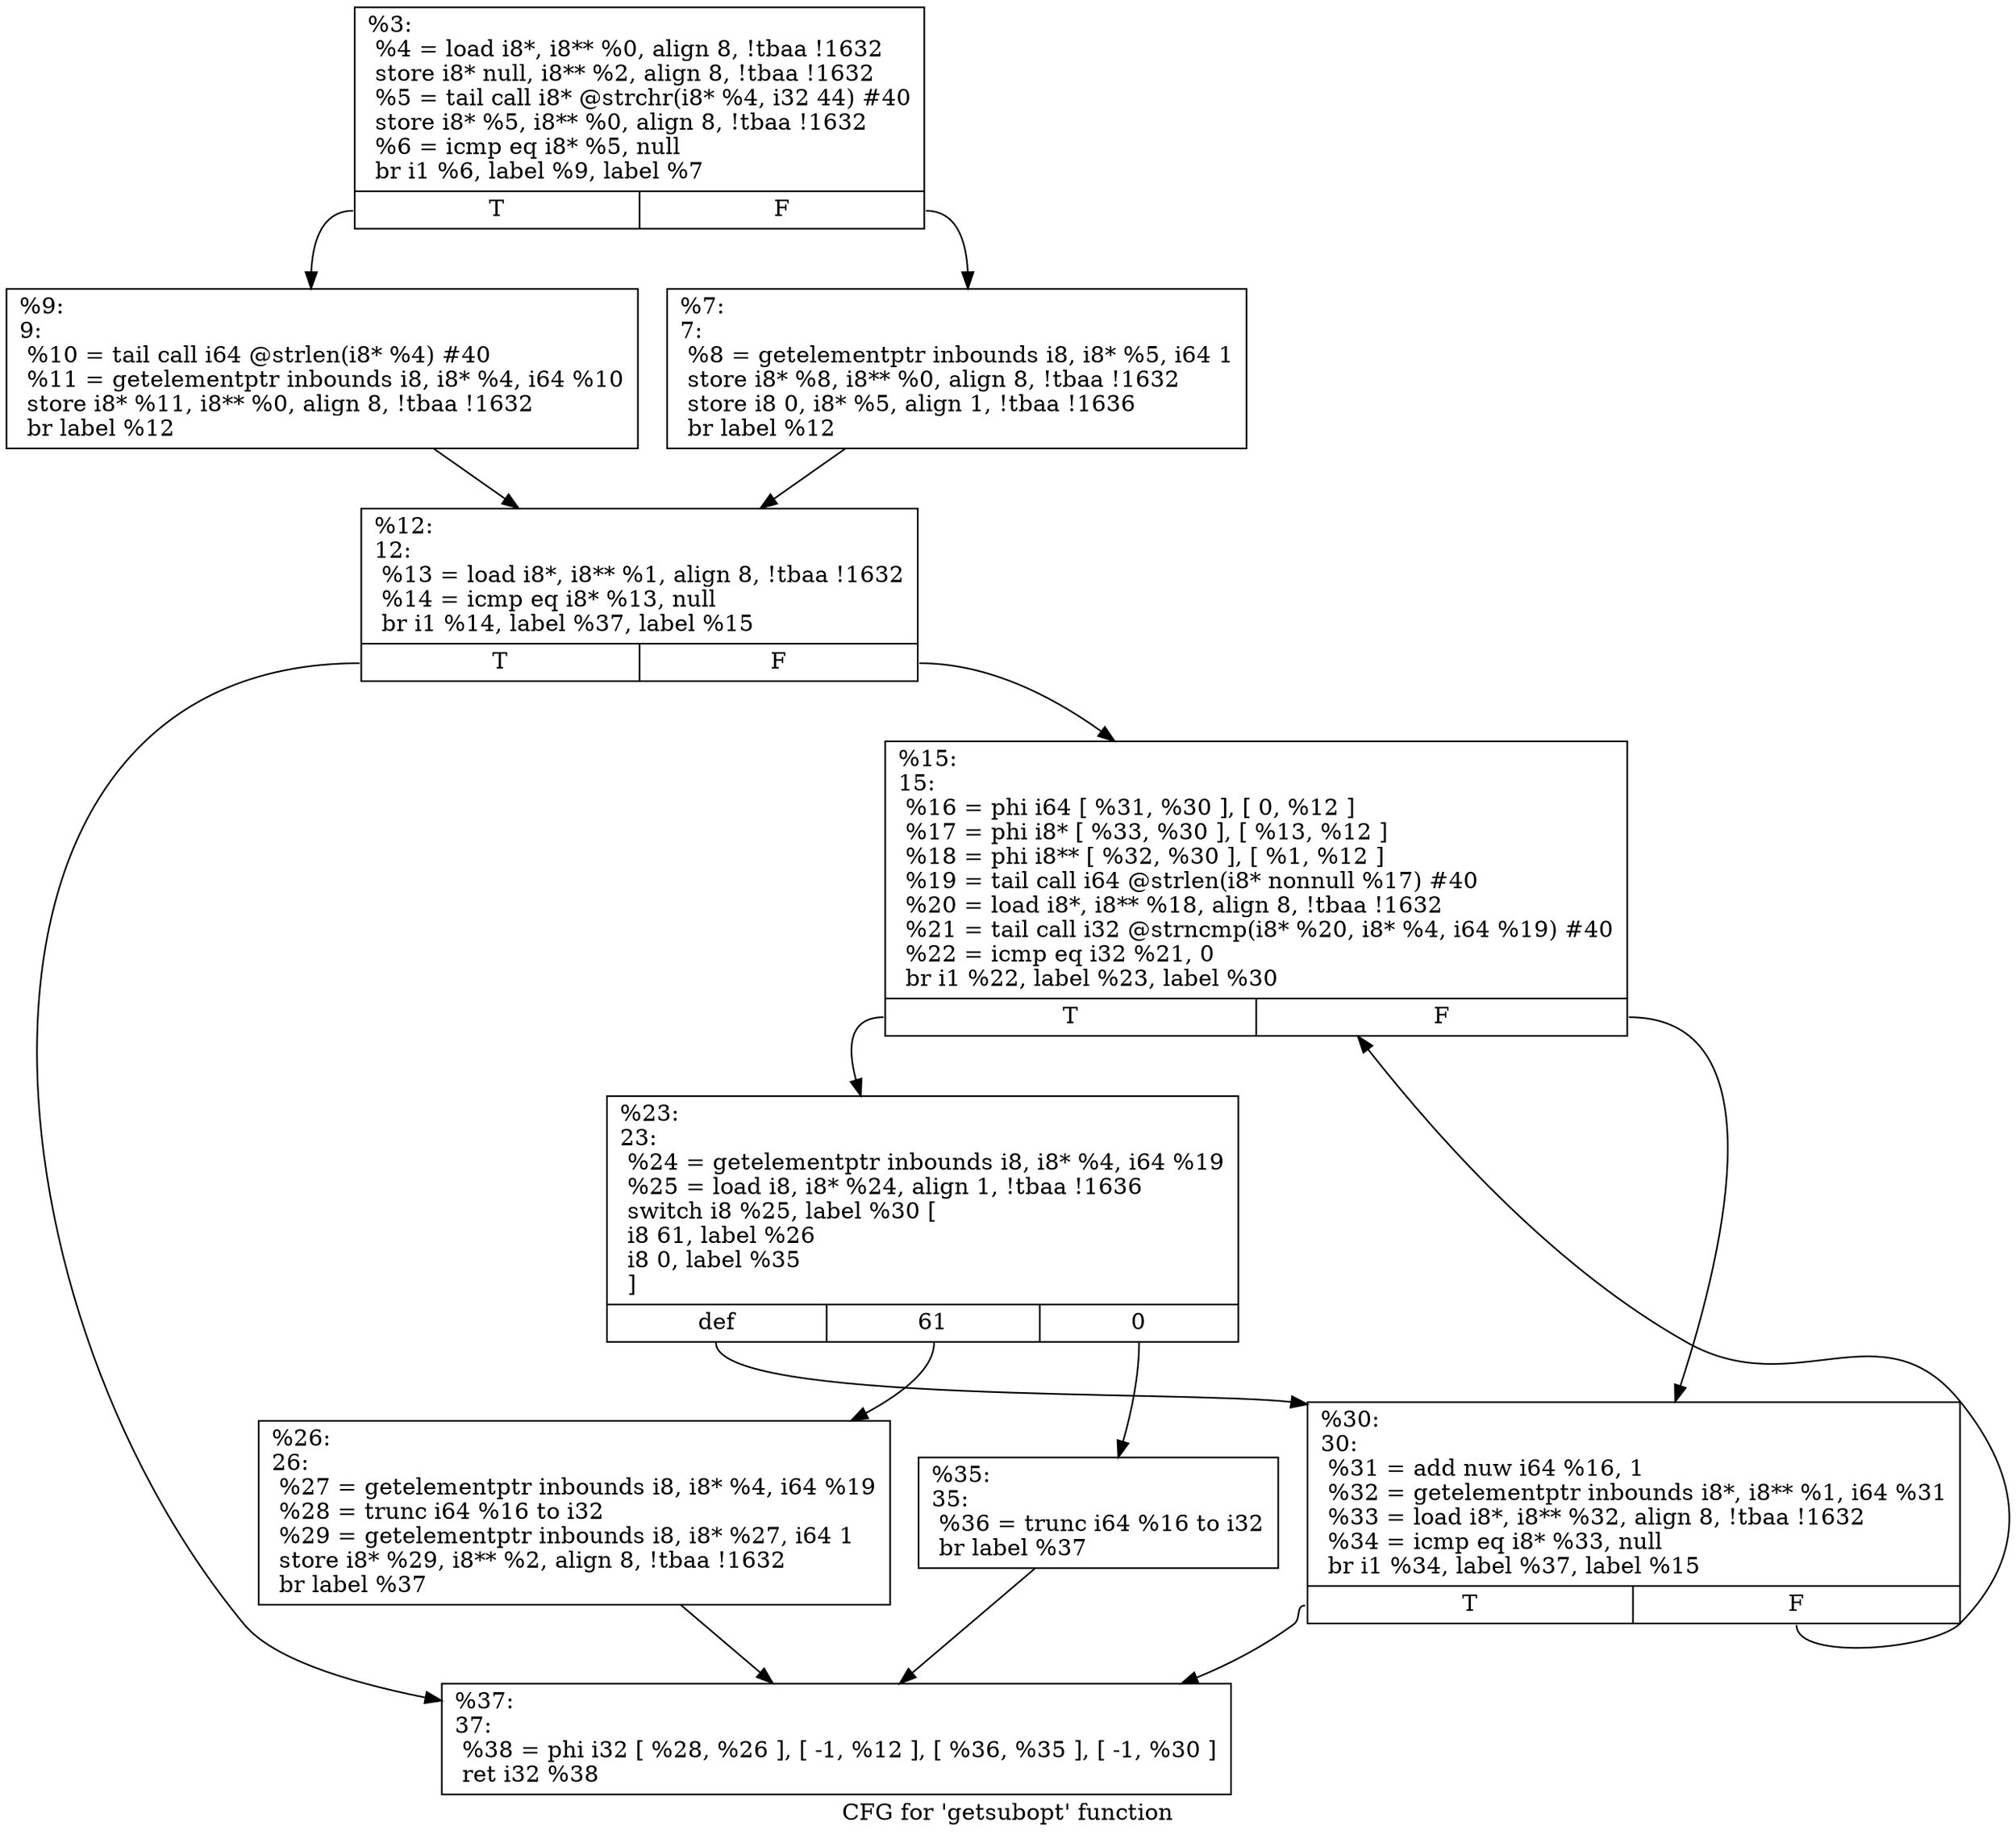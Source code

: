 digraph "CFG for 'getsubopt' function" {
	label="CFG for 'getsubopt' function";

	Node0x1c7dfa0 [shape=record,label="{%3:\l  %4 = load i8*, i8** %0, align 8, !tbaa !1632\l  store i8* null, i8** %2, align 8, !tbaa !1632\l  %5 = tail call i8* @strchr(i8* %4, i32 44) #40\l  store i8* %5, i8** %0, align 8, !tbaa !1632\l  %6 = icmp eq i8* %5, null\l  br i1 %6, label %9, label %7\l|{<s0>T|<s1>F}}"];
	Node0x1c7dfa0:s0 -> Node0x1c7e120;
	Node0x1c7dfa0:s1 -> Node0x1c7e0d0;
	Node0x1c7e0d0 [shape=record,label="{%7:\l7:                                                \l  %8 = getelementptr inbounds i8, i8* %5, i64 1\l  store i8* %8, i8** %0, align 8, !tbaa !1632\l  store i8 0, i8* %5, align 1, !tbaa !1636\l  br label %12\l}"];
	Node0x1c7e0d0 -> Node0x1c7e170;
	Node0x1c7e120 [shape=record,label="{%9:\l9:                                                \l  %10 = tail call i64 @strlen(i8* %4) #40\l  %11 = getelementptr inbounds i8, i8* %4, i64 %10\l  store i8* %11, i8** %0, align 8, !tbaa !1632\l  br label %12\l}"];
	Node0x1c7e120 -> Node0x1c7e170;
	Node0x1c7e170 [shape=record,label="{%12:\l12:                                               \l  %13 = load i8*, i8** %1, align 8, !tbaa !1632\l  %14 = icmp eq i8* %13, null\l  br i1 %14, label %37, label %15\l|{<s0>T|<s1>F}}"];
	Node0x1c7e170:s0 -> Node0x1c7e350;
	Node0x1c7e170:s1 -> Node0x1c7e1c0;
	Node0x1c7e1c0 [shape=record,label="{%15:\l15:                                               \l  %16 = phi i64 [ %31, %30 ], [ 0, %12 ]\l  %17 = phi i8* [ %33, %30 ], [ %13, %12 ]\l  %18 = phi i8** [ %32, %30 ], [ %1, %12 ]\l  %19 = tail call i64 @strlen(i8* nonnull %17) #40\l  %20 = load i8*, i8** %18, align 8, !tbaa !1632\l  %21 = tail call i32 @strncmp(i8* %20, i8* %4, i64 %19) #40\l  %22 = icmp eq i32 %21, 0\l  br i1 %22, label %23, label %30\l|{<s0>T|<s1>F}}"];
	Node0x1c7e1c0:s0 -> Node0x1c7e210;
	Node0x1c7e1c0:s1 -> Node0x1c7e2b0;
	Node0x1c7e210 [shape=record,label="{%23:\l23:                                               \l  %24 = getelementptr inbounds i8, i8* %4, i64 %19\l  %25 = load i8, i8* %24, align 1, !tbaa !1636\l  switch i8 %25, label %30 [\l    i8 61, label %26\l    i8 0, label %35\l  ]\l|{<s0>def|<s1>61|<s2>0}}"];
	Node0x1c7e210:s0 -> Node0x1c7e2b0;
	Node0x1c7e210:s1 -> Node0x1c7e260;
	Node0x1c7e210:s2 -> Node0x1c7e300;
	Node0x1c7e260 [shape=record,label="{%26:\l26:                                               \l  %27 = getelementptr inbounds i8, i8* %4, i64 %19\l  %28 = trunc i64 %16 to i32\l  %29 = getelementptr inbounds i8, i8* %27, i64 1\l  store i8* %29, i8** %2, align 8, !tbaa !1632\l  br label %37\l}"];
	Node0x1c7e260 -> Node0x1c7e350;
	Node0x1c7e2b0 [shape=record,label="{%30:\l30:                                               \l  %31 = add nuw i64 %16, 1\l  %32 = getelementptr inbounds i8*, i8** %1, i64 %31\l  %33 = load i8*, i8** %32, align 8, !tbaa !1632\l  %34 = icmp eq i8* %33, null\l  br i1 %34, label %37, label %15\l|{<s0>T|<s1>F}}"];
	Node0x1c7e2b0:s0 -> Node0x1c7e350;
	Node0x1c7e2b0:s1 -> Node0x1c7e1c0;
	Node0x1c7e300 [shape=record,label="{%35:\l35:                                               \l  %36 = trunc i64 %16 to i32\l  br label %37\l}"];
	Node0x1c7e300 -> Node0x1c7e350;
	Node0x1c7e350 [shape=record,label="{%37:\l37:                                               \l  %38 = phi i32 [ %28, %26 ], [ -1, %12 ], [ %36, %35 ], [ -1, %30 ]\l  ret i32 %38\l}"];
}
